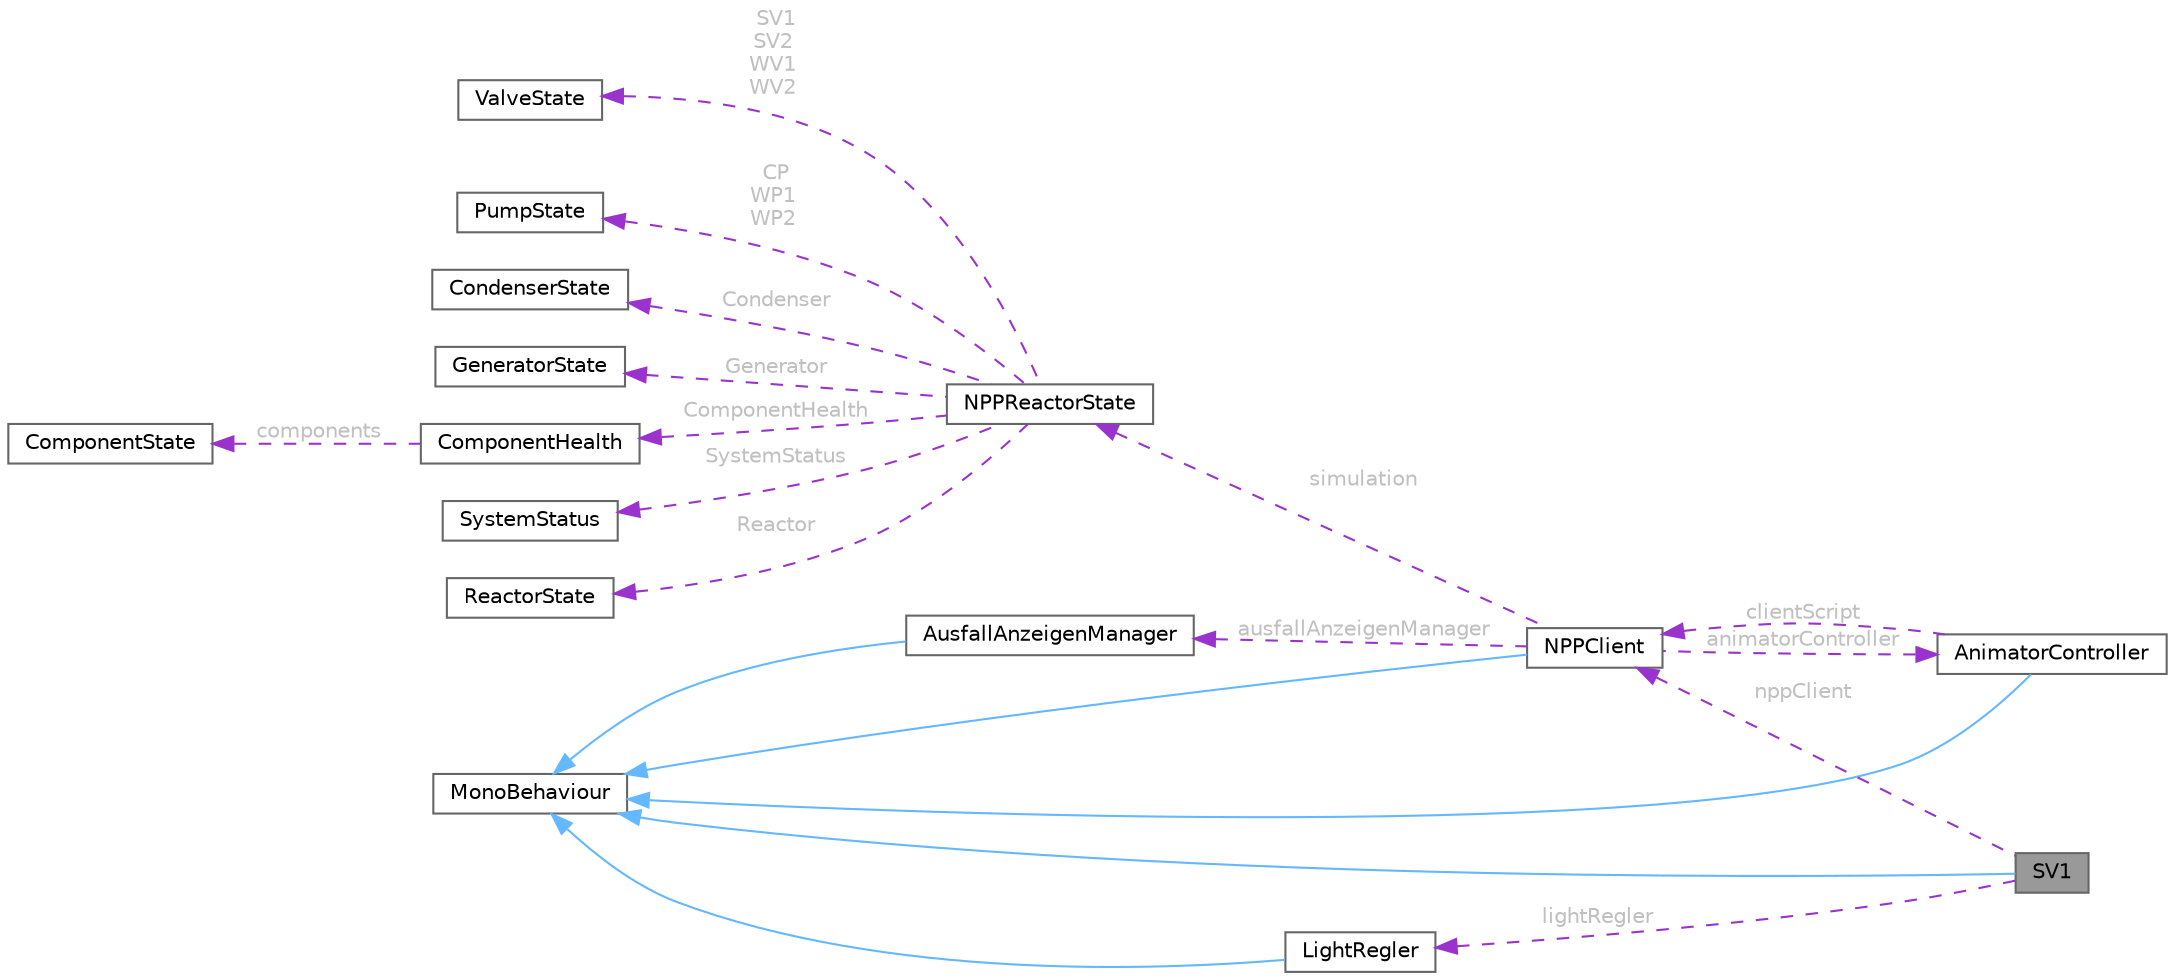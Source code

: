 digraph "SV1"
{
 // LATEX_PDF_SIZE
  bgcolor="transparent";
  edge [fontname=Helvetica,fontsize=10,labelfontname=Helvetica,labelfontsize=10];
  node [fontname=Helvetica,fontsize=10,shape=box,height=0.2,width=0.4];
  rankdir="LR";
  Node1 [id="Node000001",label="SV1",height=0.2,width=0.4,color="gray40", fillcolor="grey60", style="filled", fontcolor="black",tooltip="This class is used to control steam valve 1 in an NPP simulation."];
  Node2 -> Node1 [id="edge1_Node000001_Node000002",dir="back",color="steelblue1",style="solid",tooltip=" "];
  Node2 [id="Node000002",label="MonoBehaviour",height=0.2,width=0.4,color="gray40", fillcolor="white", style="filled",tooltip=" "];
  Node3 -> Node1 [id="edge2_Node000001_Node000003",dir="back",color="darkorchid3",style="dashed",tooltip=" ",label=" nppClient",fontcolor="grey" ];
  Node3 [id="Node000003",label="NPPClient",height=0.2,width=0.4,color="gray40", fillcolor="white", style="filled",URL="$class_n_p_p_client.html",tooltip="This class implements logic for connecting to the REST Server running the simulation and fetching the..."];
  Node2 -> Node3 [id="edge3_Node000003_Node000002",dir="back",color="steelblue1",style="solid",tooltip=" "];
  Node4 -> Node3 [id="edge4_Node000003_Node000004",dir="back",color="darkorchid3",style="dashed",tooltip=" ",label=" simulation",fontcolor="grey" ];
  Node4 [id="Node000004",label="NPPReactorState",height=0.2,width=0.4,color="gray40", fillcolor="white", style="filled",URL="$class_n_p_p_reactor_state.html",tooltip="This class is used to store the state of the simulation."];
  Node5 -> Node4 [id="edge5_Node000004_Node000005",dir="back",color="darkorchid3",style="dashed",tooltip=" ",label=" SystemStatus",fontcolor="grey" ];
  Node5 [id="Node000005",label="SystemStatus",height=0.2,width=0.4,color="gray40", fillcolor="white", style="filled",URL="$class_system_status.html",tooltip="This class is used to store the state of the simulation."];
  Node6 -> Node4 [id="edge6_Node000004_Node000006",dir="back",color="darkorchid3",style="dashed",tooltip=" ",label=" Reactor",fontcolor="grey" ];
  Node6 [id="Node000006",label="ReactorState",height=0.2,width=0.4,color="gray40", fillcolor="white", style="filled",URL="$class_reactor_state.html",tooltip="This class is used to store the state of the reactor component."];
  Node7 -> Node4 [id="edge7_Node000004_Node000007",dir="back",color="darkorchid3",style="dashed",tooltip=" ",label=" SV1\nSV2\nWV1\nWV2",fontcolor="grey" ];
  Node7 [id="Node000007",label="ValveState",height=0.2,width=0.4,color="gray40", fillcolor="white", style="filled",URL="$class_valve_state.html",tooltip="This class is used to store the state of a valve component."];
  Node8 -> Node4 [id="edge8_Node000004_Node000008",dir="back",color="darkorchid3",style="dashed",tooltip=" ",label=" CP\nWP1\nWP2",fontcolor="grey" ];
  Node8 [id="Node000008",label="PumpState",height=0.2,width=0.4,color="gray40", fillcolor="white", style="filled",URL="$class_pump_state.html",tooltip="This class is used to store the state of a pump component."];
  Node9 -> Node4 [id="edge9_Node000004_Node000009",dir="back",color="darkorchid3",style="dashed",tooltip=" ",label=" Condenser",fontcolor="grey" ];
  Node9 [id="Node000009",label="CondenserState",height=0.2,width=0.4,color="gray40", fillcolor="white", style="filled",URL="$class_condenser_state.html",tooltip="This class is used to store the state of the condenser component."];
  Node10 -> Node4 [id="edge10_Node000004_Node000010",dir="back",color="darkorchid3",style="dashed",tooltip=" ",label=" Generator",fontcolor="grey" ];
  Node10 [id="Node000010",label="GeneratorState",height=0.2,width=0.4,color="gray40", fillcolor="white", style="filled",URL="$class_generator_state.html",tooltip="This class is used to store the state of the generator component."];
  Node11 -> Node4 [id="edge11_Node000004_Node000011",dir="back",color="darkorchid3",style="dashed",tooltip=" ",label=" ComponentHealth",fontcolor="grey" ];
  Node11 [id="Node000011",label="ComponentHealth",height=0.2,width=0.4,color="gray40", fillcolor="white", style="filled",URL="$class_component_health.html",tooltip="This class is used to store the state of all components, see ComponentState."];
  Node12 -> Node11 [id="edge12_Node000011_Node000012",dir="back",color="darkorchid3",style="dashed",tooltip=" ",label=" components",fontcolor="grey" ];
  Node12 [id="Node000012",label="ComponentState",height=0.2,width=0.4,color="gray40", fillcolor="white", style="filled",URL="$class_component_state.html",tooltip="This class is used to store the state of a component."];
  Node13 -> Node3 [id="edge13_Node000003_Node000013",dir="back",color="darkorchid3",style="dashed",tooltip=" ",label=" animatorController",fontcolor="grey" ];
  Node13 [id="Node000013",label="AnimatorController",height=0.2,width=0.4,color="gray40", fillcolor="white", style="filled",URL="$class_animator_controller.html",tooltip="This class is used to update the animator parameters based on the state of the simulation stored in a..."];
  Node2 -> Node13 [id="edge14_Node000013_Node000002",dir="back",color="steelblue1",style="solid",tooltip=" "];
  Node3 -> Node13 [id="edge15_Node000013_Node000003",dir="back",color="darkorchid3",style="dashed",tooltip=" ",label=" clientScript",fontcolor="grey" ];
  Node14 -> Node3 [id="edge16_Node000003_Node000014",dir="back",color="darkorchid3",style="dashed",tooltip=" ",label=" ausfallAnzeigenManager",fontcolor="grey" ];
  Node14 [id="Node000014",label="AusfallAnzeigenManager",height=0.2,width=0.4,color="gray40", fillcolor="white", style="filled",URL="$class_ausfall_anzeigen_manager.html",tooltip="This class implements logic to manage multiple displays signalling to the player whether specific com..."];
  Node2 -> Node14 [id="edge17_Node000014_Node000002",dir="back",color="steelblue1",style="solid",tooltip=" "];
  Node15 -> Node1 [id="edge18_Node000001_Node000015",dir="back",color="darkorchid3",style="dashed",tooltip=" ",label=" lightRegler",fontcolor="grey" ];
  Node15 [id="Node000015",label="LightRegler",height=0.2,width=0.4,color="gray40", fillcolor="white", style="filled",URL="$class_light_regler.html",tooltip="This class implements a small lamp that is attachable to rotary switches."];
  Node2 -> Node15 [id="edge19_Node000015_Node000002",dir="back",color="steelblue1",style="solid",tooltip=" "];
}
